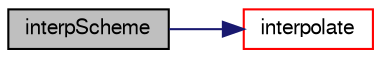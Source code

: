 digraph "interpScheme"
{
  bgcolor="transparent";
  edge [fontname="FreeSans",fontsize="10",labelfontname="FreeSans",labelfontsize="10"];
  node [fontname="FreeSans",fontsize="10",shape=record];
  rankdir="LR";
  Node343 [label="interpScheme",height=0.2,width=0.4,color="black", fillcolor="grey75", style="filled", fontcolor="black"];
  Node343 -> Node344 [color="midnightblue",fontsize="10",style="solid",fontname="FreeSans"];
  Node344 [label="interpolate",height=0.2,width=0.4,color="red",URL="$a22446.html#a947138739cfec15812950b4f318edad6"];
}
